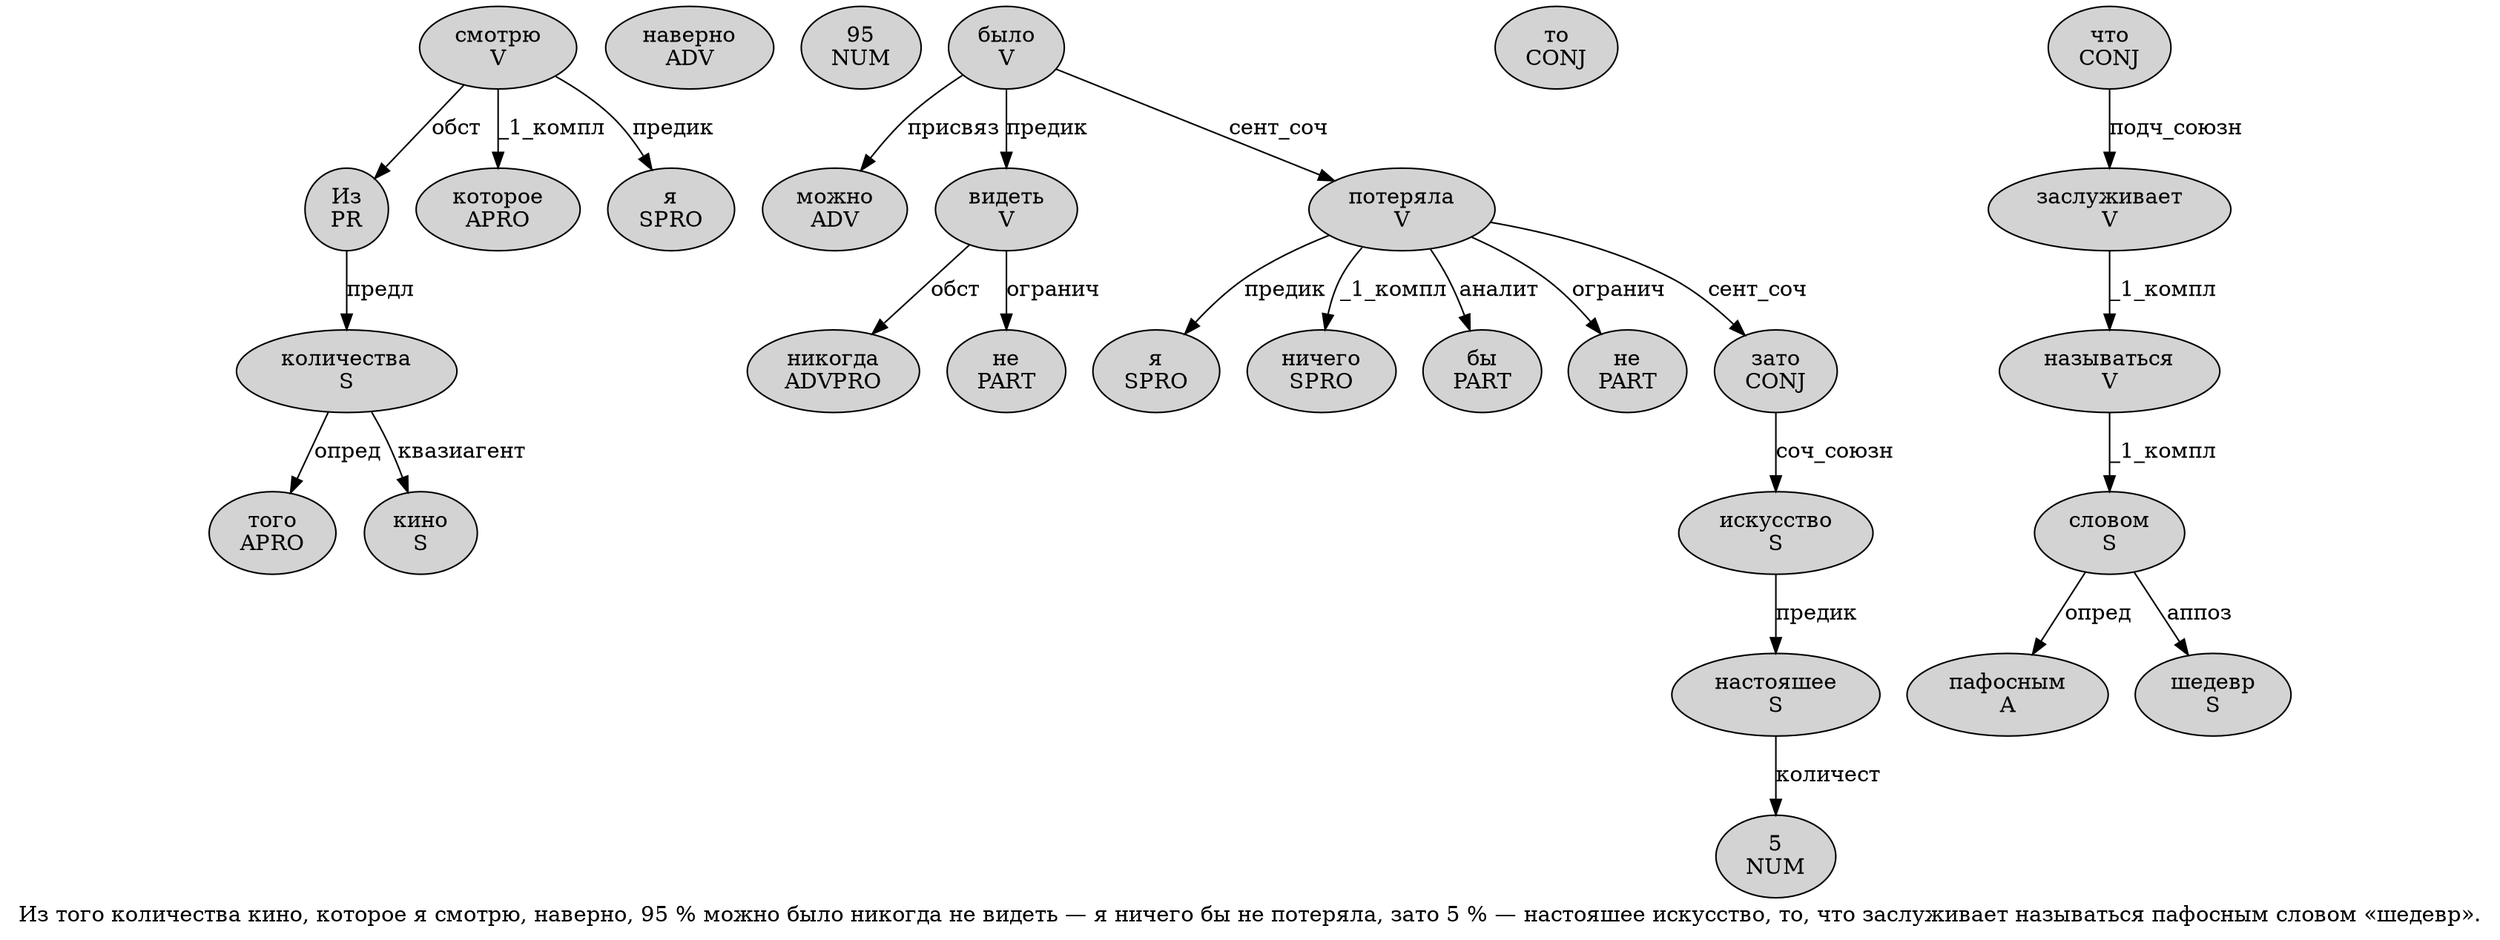 digraph SENTENCE_1908 {
	graph [label="Из того количества кино, которое я смотрю, наверно, 95 % можно было никогда не видеть — я ничего бы не потеряла, зато 5 % — настояшее искусство, то, что заслуживает называться пафосным словом «шедевр»."]
	node [style=filled]
		0 [label="Из
PR" color="" fillcolor=lightgray penwidth=1 shape=ellipse]
		1 [label="того
APRO" color="" fillcolor=lightgray penwidth=1 shape=ellipse]
		2 [label="количества
S" color="" fillcolor=lightgray penwidth=1 shape=ellipse]
		3 [label="кино
S" color="" fillcolor=lightgray penwidth=1 shape=ellipse]
		5 [label="которое
APRO" color="" fillcolor=lightgray penwidth=1 shape=ellipse]
		6 [label="я
SPRO" color="" fillcolor=lightgray penwidth=1 shape=ellipse]
		7 [label="смотрю
V" color="" fillcolor=lightgray penwidth=1 shape=ellipse]
		9 [label="наверно
ADV" color="" fillcolor=lightgray penwidth=1 shape=ellipse]
		11 [label="95
NUM" color="" fillcolor=lightgray penwidth=1 shape=ellipse]
		13 [label="можно
ADV" color="" fillcolor=lightgray penwidth=1 shape=ellipse]
		14 [label="было
V" color="" fillcolor=lightgray penwidth=1 shape=ellipse]
		15 [label="никогда
ADVPRO" color="" fillcolor=lightgray penwidth=1 shape=ellipse]
		16 [label="не
PART" color="" fillcolor=lightgray penwidth=1 shape=ellipse]
		17 [label="видеть
V" color="" fillcolor=lightgray penwidth=1 shape=ellipse]
		19 [label="я
SPRO" color="" fillcolor=lightgray penwidth=1 shape=ellipse]
		20 [label="ничего
SPRO" color="" fillcolor=lightgray penwidth=1 shape=ellipse]
		21 [label="бы
PART" color="" fillcolor=lightgray penwidth=1 shape=ellipse]
		22 [label="не
PART" color="" fillcolor=lightgray penwidth=1 shape=ellipse]
		23 [label="потеряла
V" color="" fillcolor=lightgray penwidth=1 shape=ellipse]
		25 [label="зато
CONJ" color="" fillcolor=lightgray penwidth=1 shape=ellipse]
		26 [label="5
NUM" color="" fillcolor=lightgray penwidth=1 shape=ellipse]
		29 [label="настояшее
S" color="" fillcolor=lightgray penwidth=1 shape=ellipse]
		30 [label="искусство
S" color="" fillcolor=lightgray penwidth=1 shape=ellipse]
		32 [label="то
CONJ" color="" fillcolor=lightgray penwidth=1 shape=ellipse]
		34 [label="что
CONJ" color="" fillcolor=lightgray penwidth=1 shape=ellipse]
		35 [label="заслуживает
V" color="" fillcolor=lightgray penwidth=1 shape=ellipse]
		36 [label="называться
V" color="" fillcolor=lightgray penwidth=1 shape=ellipse]
		37 [label="пафосным
A" color="" fillcolor=lightgray penwidth=1 shape=ellipse]
		38 [label="словом
S" color="" fillcolor=lightgray penwidth=1 shape=ellipse]
		40 [label="шедевр
S" color="" fillcolor=lightgray penwidth=1 shape=ellipse]
			38 -> 37 [label="опред"]
			38 -> 40 [label="аппоз"]
			25 -> 30 [label="соч_союзн"]
			0 -> 2 [label="предл"]
			36 -> 38 [label="_1_компл"]
			34 -> 35 [label="подч_союзн"]
			23 -> 19 [label="предик"]
			23 -> 20 [label="_1_компл"]
			23 -> 21 [label="аналит"]
			23 -> 22 [label="огранич"]
			23 -> 25 [label="сент_соч"]
			29 -> 26 [label="количест"]
			17 -> 15 [label="обст"]
			17 -> 16 [label="огранич"]
			30 -> 29 [label="предик"]
			14 -> 13 [label="присвяз"]
			14 -> 17 [label="предик"]
			14 -> 23 [label="сент_соч"]
			7 -> 0 [label="обст"]
			7 -> 5 [label="_1_компл"]
			7 -> 6 [label="предик"]
			2 -> 1 [label="опред"]
			2 -> 3 [label="квазиагент"]
			35 -> 36 [label="_1_компл"]
}